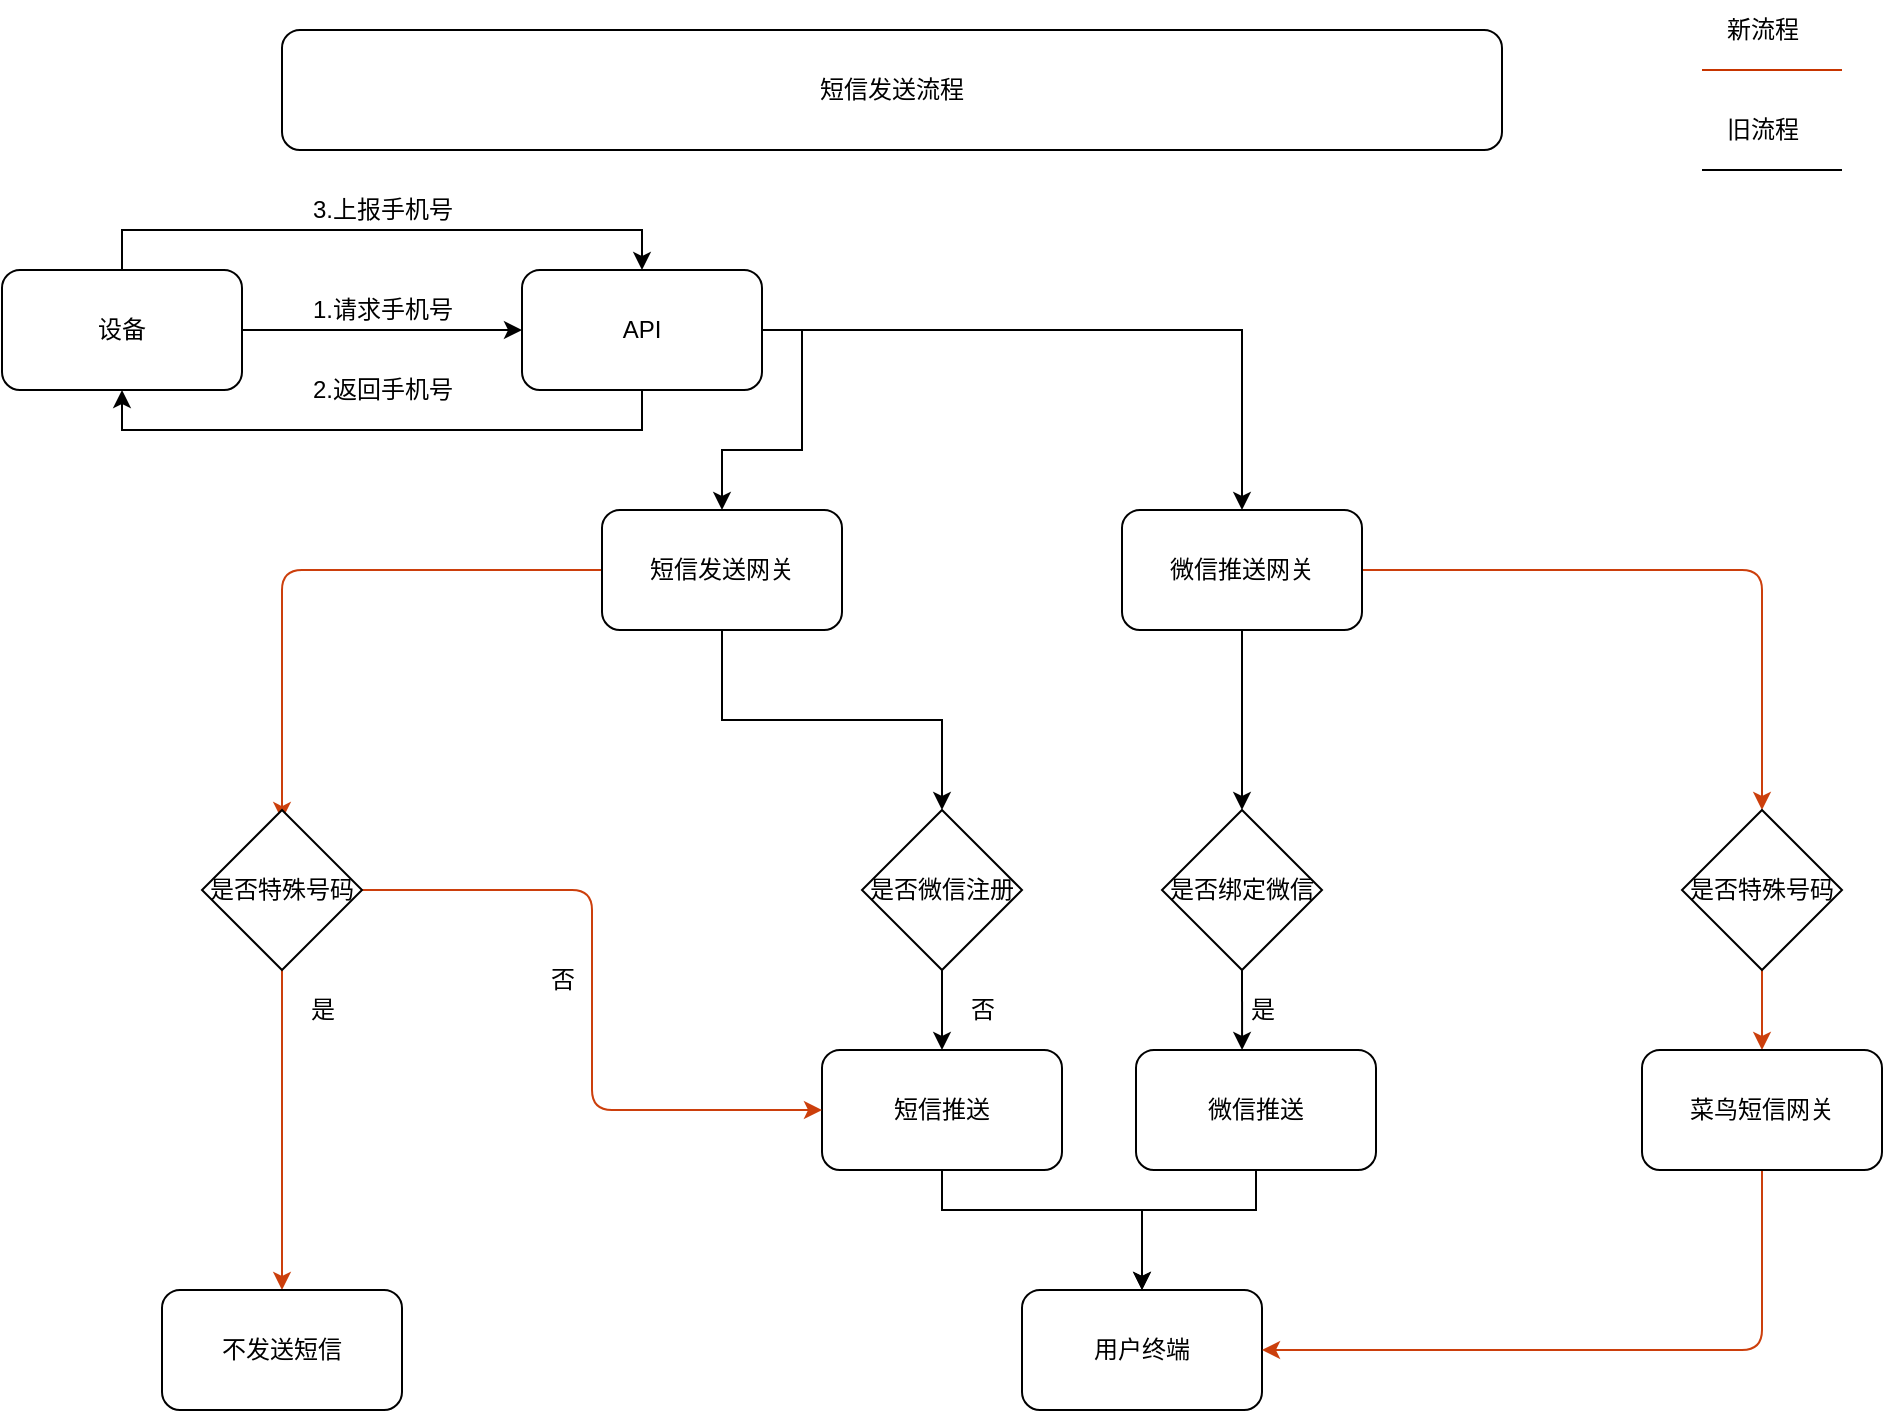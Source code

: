 <mxfile version="20.5.1" type="github">
  <diagram name="Page-1" id="52a04d89-c75d-2922-d76d-85b35f80e030">
    <mxGraphModel dx="1422" dy="762" grid="1" gridSize="10" guides="1" tooltips="1" connect="1" arrows="1" fold="1" page="1" pageScale="1" pageWidth="1100" pageHeight="850" background="none" math="0" shadow="0">
      <root>
        <mxCell id="0" />
        <mxCell id="1" parent="0" />
        <mxCell id="dq3wkl6CSuaMOuUt7eZr-1" value="短信发送流程" style="rounded=1;whiteSpace=wrap;html=1;" vertex="1" parent="1">
          <mxGeometry x="260" y="50" width="610" height="60" as="geometry" />
        </mxCell>
        <mxCell id="dq3wkl6CSuaMOuUt7eZr-4" style="edgeStyle=orthogonalEdgeStyle;rounded=0;orthogonalLoop=1;jettySize=auto;html=1;exitX=1;exitY=0.5;exitDx=0;exitDy=0;" edge="1" parent="1" source="dq3wkl6CSuaMOuUt7eZr-2" target="dq3wkl6CSuaMOuUt7eZr-3">
          <mxGeometry relative="1" as="geometry" />
        </mxCell>
        <mxCell id="dq3wkl6CSuaMOuUt7eZr-8" style="edgeStyle=orthogonalEdgeStyle;rounded=0;orthogonalLoop=1;jettySize=auto;html=1;exitX=0.5;exitY=0;exitDx=0;exitDy=0;entryX=0.5;entryY=0;entryDx=0;entryDy=0;" edge="1" parent="1" source="dq3wkl6CSuaMOuUt7eZr-2" target="dq3wkl6CSuaMOuUt7eZr-3">
          <mxGeometry relative="1" as="geometry" />
        </mxCell>
        <mxCell id="dq3wkl6CSuaMOuUt7eZr-2" value="设备" style="rounded=1;whiteSpace=wrap;html=1;" vertex="1" parent="1">
          <mxGeometry x="120" y="170" width="120" height="60" as="geometry" />
        </mxCell>
        <mxCell id="dq3wkl6CSuaMOuUt7eZr-5" style="edgeStyle=orthogonalEdgeStyle;rounded=0;orthogonalLoop=1;jettySize=auto;html=1;exitX=0.5;exitY=1;exitDx=0;exitDy=0;entryX=0.5;entryY=1;entryDx=0;entryDy=0;" edge="1" parent="1" source="dq3wkl6CSuaMOuUt7eZr-3" target="dq3wkl6CSuaMOuUt7eZr-2">
          <mxGeometry relative="1" as="geometry" />
        </mxCell>
        <mxCell id="dq3wkl6CSuaMOuUt7eZr-11" style="edgeStyle=orthogonalEdgeStyle;rounded=0;orthogonalLoop=1;jettySize=auto;html=1;exitX=1;exitY=0.5;exitDx=0;exitDy=0;" edge="1" parent="1" source="dq3wkl6CSuaMOuUt7eZr-3" target="dq3wkl6CSuaMOuUt7eZr-10">
          <mxGeometry relative="1" as="geometry" />
        </mxCell>
        <mxCell id="dq3wkl6CSuaMOuUt7eZr-13" style="edgeStyle=orthogonalEdgeStyle;rounded=0;orthogonalLoop=1;jettySize=auto;html=1;exitX=1;exitY=0.5;exitDx=0;exitDy=0;" edge="1" parent="1" source="dq3wkl6CSuaMOuUt7eZr-3" target="dq3wkl6CSuaMOuUt7eZr-12">
          <mxGeometry relative="1" as="geometry" />
        </mxCell>
        <mxCell id="dq3wkl6CSuaMOuUt7eZr-3" value="API" style="rounded=1;whiteSpace=wrap;html=1;" vertex="1" parent="1">
          <mxGeometry x="380" y="170" width="120" height="60" as="geometry" />
        </mxCell>
        <mxCell id="dq3wkl6CSuaMOuUt7eZr-6" value="1.请求手机号" style="text;html=1;align=center;verticalAlign=middle;resizable=0;points=[];autosize=1;strokeColor=none;fillColor=none;" vertex="1" parent="1">
          <mxGeometry x="265" y="175" width="90" height="30" as="geometry" />
        </mxCell>
        <mxCell id="dq3wkl6CSuaMOuUt7eZr-7" value="2.返回手机号" style="text;html=1;align=center;verticalAlign=middle;resizable=0;points=[];autosize=1;strokeColor=none;fillColor=none;" vertex="1" parent="1">
          <mxGeometry x="265" y="215" width="90" height="30" as="geometry" />
        </mxCell>
        <mxCell id="dq3wkl6CSuaMOuUt7eZr-9" value="3.上报手机号" style="text;html=1;align=center;verticalAlign=middle;resizable=0;points=[];autosize=1;strokeColor=none;fillColor=none;" vertex="1" parent="1">
          <mxGeometry x="265" y="125" width="90" height="30" as="geometry" />
        </mxCell>
        <mxCell id="dq3wkl6CSuaMOuUt7eZr-16" style="edgeStyle=orthogonalEdgeStyle;rounded=0;orthogonalLoop=1;jettySize=auto;html=1;exitX=0.5;exitY=1;exitDx=0;exitDy=0;entryX=0.5;entryY=0;entryDx=0;entryDy=0;" edge="1" parent="1" source="dq3wkl6CSuaMOuUt7eZr-10" target="dq3wkl6CSuaMOuUt7eZr-17">
          <mxGeometry relative="1" as="geometry">
            <mxPoint x="670" y="460" as="targetPoint" />
          </mxGeometry>
        </mxCell>
        <mxCell id="dq3wkl6CSuaMOuUt7eZr-39" style="edgeStyle=orthogonalEdgeStyle;rounded=1;orthogonalLoop=1;jettySize=auto;html=1;exitX=0;exitY=0.5;exitDx=0;exitDy=0;strokeColor=#CC3F0C;entryX=0.5;entryY=0.063;entryDx=0;entryDy=0;entryPerimeter=0;" edge="1" parent="1" source="dq3wkl6CSuaMOuUt7eZr-10" target="dq3wkl6CSuaMOuUt7eZr-40">
          <mxGeometry relative="1" as="geometry">
            <mxPoint x="260" y="450" as="targetPoint" />
          </mxGeometry>
        </mxCell>
        <mxCell id="dq3wkl6CSuaMOuUt7eZr-10" value="短信发送网关" style="rounded=1;whiteSpace=wrap;html=1;" vertex="1" parent="1">
          <mxGeometry x="420" y="290" width="120" height="60" as="geometry" />
        </mxCell>
        <mxCell id="dq3wkl6CSuaMOuUt7eZr-21" style="edgeStyle=orthogonalEdgeStyle;rounded=0;orthogonalLoop=1;jettySize=auto;html=1;exitX=0.5;exitY=1;exitDx=0;exitDy=0;entryX=0.5;entryY=0;entryDx=0;entryDy=0;" edge="1" parent="1" source="dq3wkl6CSuaMOuUt7eZr-12" target="dq3wkl6CSuaMOuUt7eZr-20">
          <mxGeometry relative="1" as="geometry" />
        </mxCell>
        <mxCell id="dq3wkl6CSuaMOuUt7eZr-48" style="edgeStyle=orthogonalEdgeStyle;rounded=1;orthogonalLoop=1;jettySize=auto;html=1;exitX=1;exitY=0.5;exitDx=0;exitDy=0;strokeColor=#CC3F0C;entryX=0.5;entryY=0;entryDx=0;entryDy=0;" edge="1" parent="1" source="dq3wkl6CSuaMOuUt7eZr-12" target="dq3wkl6CSuaMOuUt7eZr-49">
          <mxGeometry relative="1" as="geometry">
            <mxPoint x="1000" y="430" as="targetPoint" />
          </mxGeometry>
        </mxCell>
        <mxCell id="dq3wkl6CSuaMOuUt7eZr-12" value="微信推送网关" style="rounded=1;whiteSpace=wrap;html=1;" vertex="1" parent="1">
          <mxGeometry x="680" y="290" width="120" height="60" as="geometry" />
        </mxCell>
        <mxCell id="dq3wkl6CSuaMOuUt7eZr-14" value="用户终端" style="rounded=1;whiteSpace=wrap;html=1;" vertex="1" parent="1">
          <mxGeometry x="630" y="680" width="120" height="60" as="geometry" />
        </mxCell>
        <mxCell id="dq3wkl6CSuaMOuUt7eZr-22" style="edgeStyle=orthogonalEdgeStyle;rounded=0;orthogonalLoop=1;jettySize=auto;html=1;exitX=0.5;exitY=1;exitDx=0;exitDy=0;entryX=0.5;entryY=0;entryDx=0;entryDy=0;" edge="1" parent="1" source="dq3wkl6CSuaMOuUt7eZr-17" target="dq3wkl6CSuaMOuUt7eZr-18">
          <mxGeometry relative="1" as="geometry" />
        </mxCell>
        <mxCell id="dq3wkl6CSuaMOuUt7eZr-17" value="是否微信注册" style="rhombus;whiteSpace=wrap;html=1;" vertex="1" parent="1">
          <mxGeometry x="550" y="440" width="80" height="80" as="geometry" />
        </mxCell>
        <mxCell id="dq3wkl6CSuaMOuUt7eZr-24" style="edgeStyle=orthogonalEdgeStyle;rounded=0;orthogonalLoop=1;jettySize=auto;html=1;exitX=0.5;exitY=1;exitDx=0;exitDy=0;entryX=0.5;entryY=0;entryDx=0;entryDy=0;" edge="1" parent="1" source="dq3wkl6CSuaMOuUt7eZr-18" target="dq3wkl6CSuaMOuUt7eZr-14">
          <mxGeometry relative="1" as="geometry">
            <Array as="points">
              <mxPoint x="590" y="640" />
              <mxPoint x="690" y="640" />
            </Array>
          </mxGeometry>
        </mxCell>
        <mxCell id="dq3wkl6CSuaMOuUt7eZr-18" value="短信推送" style="rounded=1;whiteSpace=wrap;html=1;" vertex="1" parent="1">
          <mxGeometry x="530" y="560" width="120" height="60" as="geometry" />
        </mxCell>
        <mxCell id="dq3wkl6CSuaMOuUt7eZr-28" style="edgeStyle=orthogonalEdgeStyle;rounded=0;orthogonalLoop=1;jettySize=auto;html=1;exitX=0.5;exitY=1;exitDx=0;exitDy=0;entryX=0.5;entryY=0;entryDx=0;entryDy=0;" edge="1" parent="1" source="dq3wkl6CSuaMOuUt7eZr-19" target="dq3wkl6CSuaMOuUt7eZr-14">
          <mxGeometry relative="1" as="geometry">
            <mxPoint x="690" y="660" as="targetPoint" />
            <Array as="points">
              <mxPoint x="747" y="640" />
              <mxPoint x="690" y="640" />
            </Array>
          </mxGeometry>
        </mxCell>
        <mxCell id="dq3wkl6CSuaMOuUt7eZr-19" value="微信推送" style="rounded=1;whiteSpace=wrap;html=1;" vertex="1" parent="1">
          <mxGeometry x="687" y="560" width="120" height="60" as="geometry" />
        </mxCell>
        <mxCell id="dq3wkl6CSuaMOuUt7eZr-23" style="edgeStyle=orthogonalEdgeStyle;rounded=0;orthogonalLoop=1;jettySize=auto;html=1;exitX=0.5;exitY=1;exitDx=0;exitDy=0;entryX=0.442;entryY=0;entryDx=0;entryDy=0;entryPerimeter=0;" edge="1" parent="1" source="dq3wkl6CSuaMOuUt7eZr-20" target="dq3wkl6CSuaMOuUt7eZr-19">
          <mxGeometry relative="1" as="geometry" />
        </mxCell>
        <mxCell id="dq3wkl6CSuaMOuUt7eZr-20" value="是否绑定微信" style="rhombus;whiteSpace=wrap;html=1;" vertex="1" parent="1">
          <mxGeometry x="700" y="440" width="80" height="80" as="geometry" />
        </mxCell>
        <mxCell id="dq3wkl6CSuaMOuUt7eZr-29" value="否" style="text;html=1;align=center;verticalAlign=middle;resizable=0;points=[];autosize=1;strokeColor=none;fillColor=none;" vertex="1" parent="1">
          <mxGeometry x="590" y="525" width="40" height="30" as="geometry" />
        </mxCell>
        <mxCell id="dq3wkl6CSuaMOuUt7eZr-30" value="是" style="text;html=1;align=center;verticalAlign=middle;resizable=0;points=[];autosize=1;strokeColor=none;fillColor=none;" vertex="1" parent="1">
          <mxGeometry x="730" y="525" width="40" height="30" as="geometry" />
        </mxCell>
        <mxCell id="dq3wkl6CSuaMOuUt7eZr-31" value="" style="endArrow=none;html=1;rounded=0;strokeColor=#C73500;fillColor=#fa6800;" edge="1" parent="1">
          <mxGeometry width="50" height="50" relative="1" as="geometry">
            <mxPoint x="970" y="70" as="sourcePoint" />
            <mxPoint x="1040" y="70" as="targetPoint" />
          </mxGeometry>
        </mxCell>
        <mxCell id="dq3wkl6CSuaMOuUt7eZr-35" value="新流程" style="text;html=1;align=center;verticalAlign=middle;resizable=0;points=[];autosize=1;strokeColor=none;fillColor=none;" vertex="1" parent="1">
          <mxGeometry x="970" y="35" width="60" height="30" as="geometry" />
        </mxCell>
        <mxCell id="dq3wkl6CSuaMOuUt7eZr-36" value="" style="endArrow=none;html=1;rounded=1;strokeColor=#000000;" edge="1" parent="1">
          <mxGeometry width="50" height="50" relative="1" as="geometry">
            <mxPoint x="970" y="120" as="sourcePoint" />
            <mxPoint x="1040" y="120" as="targetPoint" />
          </mxGeometry>
        </mxCell>
        <mxCell id="dq3wkl6CSuaMOuUt7eZr-37" value="旧流程" style="text;html=1;align=center;verticalAlign=middle;resizable=0;points=[];autosize=1;strokeColor=none;fillColor=none;" vertex="1" parent="1">
          <mxGeometry x="970" y="85" width="60" height="30" as="geometry" />
        </mxCell>
        <mxCell id="dq3wkl6CSuaMOuUt7eZr-42" style="edgeStyle=orthogonalEdgeStyle;rounded=1;orthogonalLoop=1;jettySize=auto;html=1;exitX=0.5;exitY=1;exitDx=0;exitDy=0;strokeColor=#CC3F0C;entryX=0.5;entryY=0;entryDx=0;entryDy=0;" edge="1" parent="1" source="dq3wkl6CSuaMOuUt7eZr-40" target="dq3wkl6CSuaMOuUt7eZr-43">
          <mxGeometry relative="1" as="geometry">
            <mxPoint x="260" y="570" as="targetPoint" />
          </mxGeometry>
        </mxCell>
        <mxCell id="dq3wkl6CSuaMOuUt7eZr-45" style="edgeStyle=orthogonalEdgeStyle;rounded=1;orthogonalLoop=1;jettySize=auto;html=1;exitX=1;exitY=0.5;exitDx=0;exitDy=0;entryX=0;entryY=0.5;entryDx=0;entryDy=0;strokeColor=#CC3F0C;" edge="1" parent="1" source="dq3wkl6CSuaMOuUt7eZr-40" target="dq3wkl6CSuaMOuUt7eZr-18">
          <mxGeometry relative="1" as="geometry" />
        </mxCell>
        <mxCell id="dq3wkl6CSuaMOuUt7eZr-40" value="是否特殊号码" style="rhombus;whiteSpace=wrap;html=1;" vertex="1" parent="1">
          <mxGeometry x="220" y="440" width="80" height="80" as="geometry" />
        </mxCell>
        <mxCell id="dq3wkl6CSuaMOuUt7eZr-43" value="不发送短信" style="rounded=1;whiteSpace=wrap;html=1;" vertex="1" parent="1">
          <mxGeometry x="200" y="680" width="120" height="60" as="geometry" />
        </mxCell>
        <mxCell id="dq3wkl6CSuaMOuUt7eZr-44" value="是" style="text;html=1;align=center;verticalAlign=middle;resizable=0;points=[];autosize=1;strokeColor=none;fillColor=none;" vertex="1" parent="1">
          <mxGeometry x="260" y="525" width="40" height="30" as="geometry" />
        </mxCell>
        <mxCell id="dq3wkl6CSuaMOuUt7eZr-46" value="否" style="text;html=1;align=center;verticalAlign=middle;resizable=0;points=[];autosize=1;strokeColor=none;fillColor=none;" vertex="1" parent="1">
          <mxGeometry x="380" y="510" width="40" height="30" as="geometry" />
        </mxCell>
        <mxCell id="dq3wkl6CSuaMOuUt7eZr-51" style="edgeStyle=orthogonalEdgeStyle;rounded=1;orthogonalLoop=1;jettySize=auto;html=1;exitX=0.5;exitY=1;exitDx=0;exitDy=0;strokeColor=#CC3F0C;entryX=0.5;entryY=0;entryDx=0;entryDy=0;" edge="1" parent="1" source="dq3wkl6CSuaMOuUt7eZr-49" target="dq3wkl6CSuaMOuUt7eZr-52">
          <mxGeometry relative="1" as="geometry">
            <mxPoint x="1000" y="540" as="targetPoint" />
          </mxGeometry>
        </mxCell>
        <mxCell id="dq3wkl6CSuaMOuUt7eZr-49" value="是否特殊号码" style="rhombus;whiteSpace=wrap;html=1;" vertex="1" parent="1">
          <mxGeometry x="960" y="440" width="80" height="80" as="geometry" />
        </mxCell>
        <mxCell id="dq3wkl6CSuaMOuUt7eZr-53" style="edgeStyle=orthogonalEdgeStyle;rounded=1;orthogonalLoop=1;jettySize=auto;html=1;exitX=0.5;exitY=1;exitDx=0;exitDy=0;entryX=1;entryY=0.5;entryDx=0;entryDy=0;strokeColor=#CC3F0C;" edge="1" parent="1" source="dq3wkl6CSuaMOuUt7eZr-52" target="dq3wkl6CSuaMOuUt7eZr-14">
          <mxGeometry relative="1" as="geometry" />
        </mxCell>
        <mxCell id="dq3wkl6CSuaMOuUt7eZr-52" value="菜鸟短信网关" style="rounded=1;whiteSpace=wrap;html=1;" vertex="1" parent="1">
          <mxGeometry x="940" y="560" width="120" height="60" as="geometry" />
        </mxCell>
      </root>
    </mxGraphModel>
  </diagram>
</mxfile>
